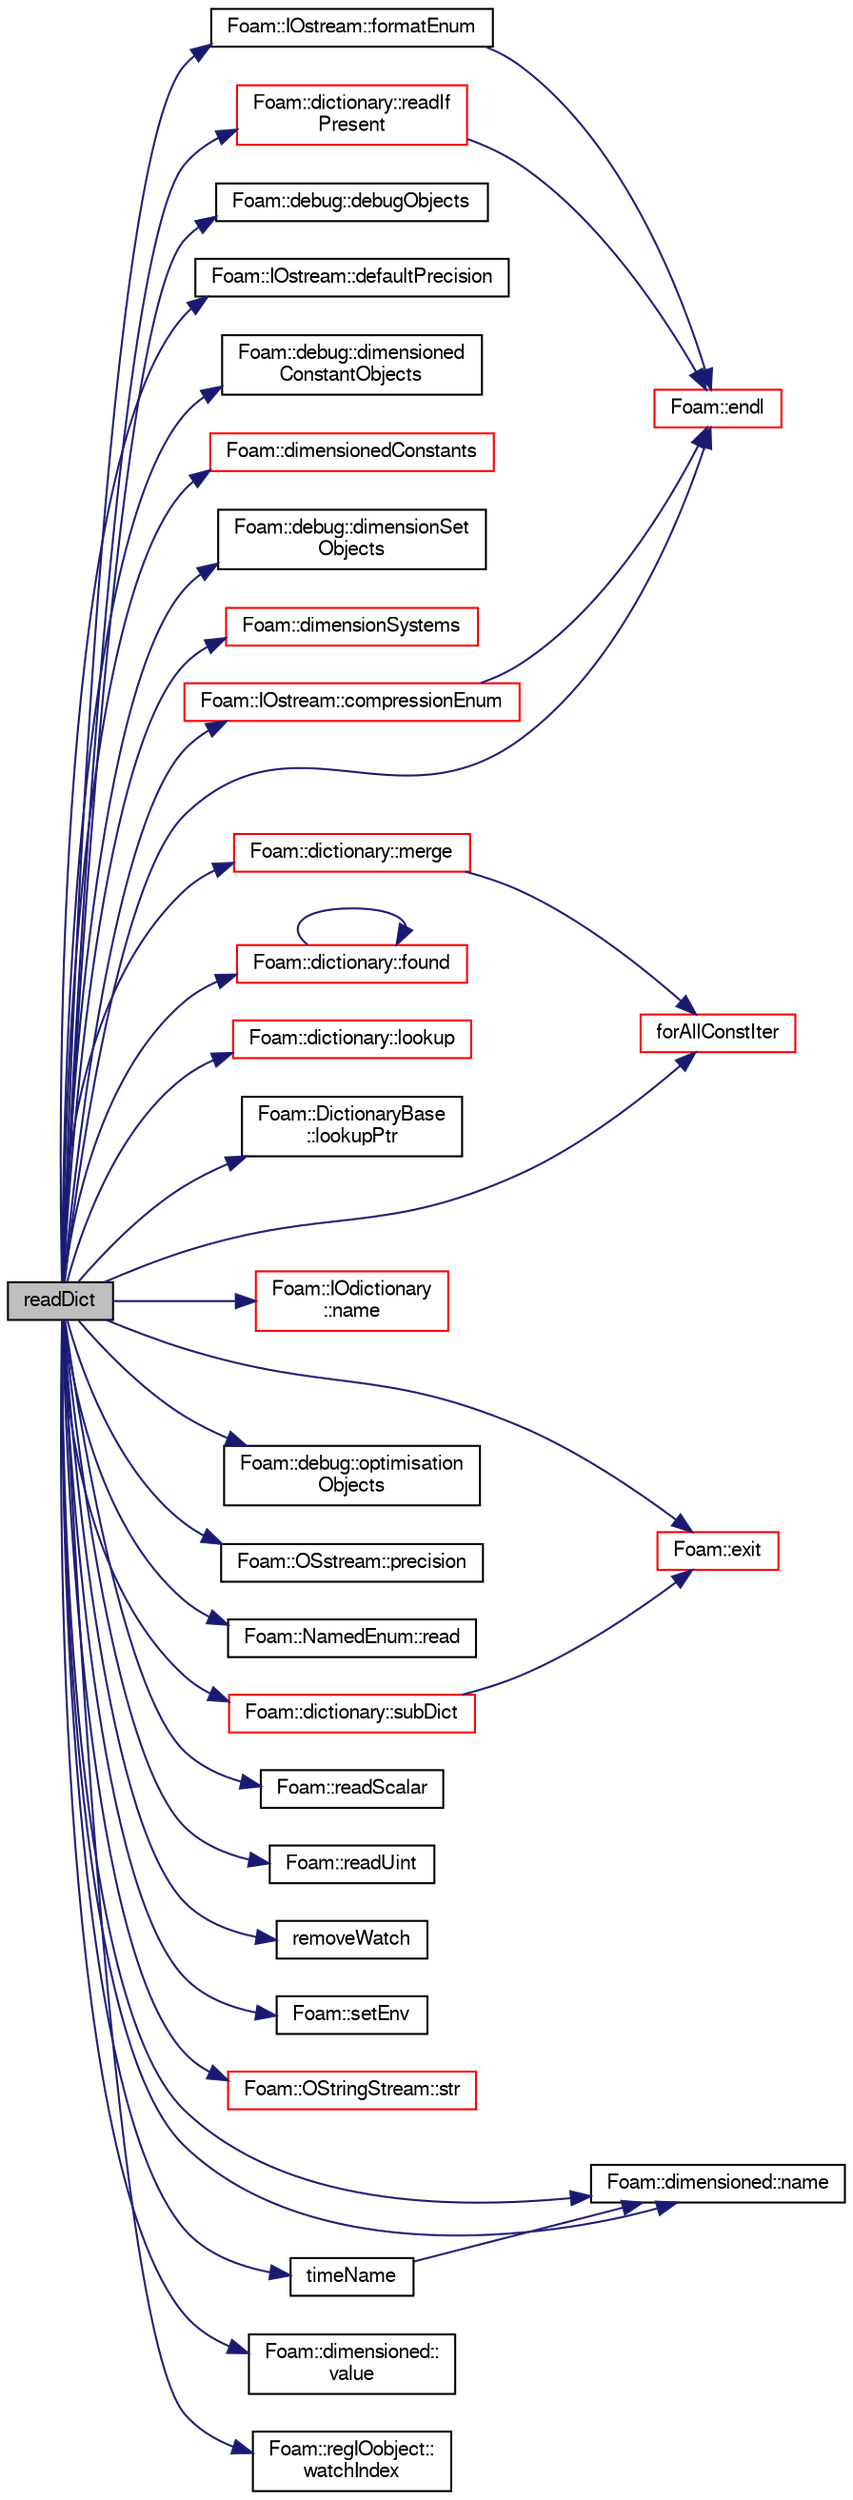 digraph "readDict"
{
  bgcolor="transparent";
  edge [fontname="FreeSans",fontsize="10",labelfontname="FreeSans",labelfontsize="10"];
  node [fontname="FreeSans",fontsize="10",shape=record];
  rankdir="LR";
  Node2122 [label="readDict",height=0.2,width=0.4,color="black", fillcolor="grey75", style="filled", fontcolor="black"];
  Node2122 -> Node2123 [color="midnightblue",fontsize="10",style="solid",fontname="FreeSans"];
  Node2123 [label="Foam::IOstream::compressionEnum",height=0.2,width=0.4,color="red",URL="$a26226.html#af210ddb71f4235fd1d2233e1f7e49bab",tooltip="Return compression of given compression name. "];
  Node2123 -> Node2124 [color="midnightblue",fontsize="10",style="solid",fontname="FreeSans"];
  Node2124 [label="Foam::endl",height=0.2,width=0.4,color="red",URL="$a21124.html#a2db8fe02a0d3909e9351bb4275b23ce4",tooltip="Add newline and flush stream. "];
  Node2122 -> Node2127 [color="midnightblue",fontsize="10",style="solid",fontname="FreeSans"];
  Node2127 [label="Foam::debug::debugObjects",height=0.2,width=0.4,color="black",URL="$a21163.html#ac9e85bdf299b2c8e49d4e83a9515c6fb",tooltip="Get access to registered debug switch objects. "];
  Node2122 -> Node2128 [color="midnightblue",fontsize="10",style="solid",fontname="FreeSans"];
  Node2128 [label="Foam::IOstream::defaultPrecision",height=0.2,width=0.4,color="black",URL="$a26226.html#a90f508fef73438f120430ecacd3a603b",tooltip="Return the default precision. "];
  Node2122 -> Node2129 [color="midnightblue",fontsize="10",style="solid",fontname="FreeSans"];
  Node2129 [label="Foam::debug::dimensioned\lConstantObjects",height=0.2,width=0.4,color="black",URL="$a21163.html#a5a78fd8d00bb67803f002f7bbfdc413b",tooltip="Get access to registered dimensionedConstant switch objects. "];
  Node2122 -> Node2130 [color="midnightblue",fontsize="10",style="solid",fontname="FreeSans"];
  Node2130 [label="Foam::dimensionedConstants",height=0.2,width=0.4,color="red",URL="$a21124.html#ac102b63ae781cfc594a265de42eced84"];
  Node2122 -> Node2408 [color="midnightblue",fontsize="10",style="solid",fontname="FreeSans"];
  Node2408 [label="Foam::debug::dimensionSet\lObjects",height=0.2,width=0.4,color="black",URL="$a21163.html#a439d58aac6829ddec7e162ad6910f42d",tooltip="Get access to registered dimensionSets switch objects. "];
  Node2122 -> Node2409 [color="midnightblue",fontsize="10",style="solid",fontname="FreeSans"];
  Node2409 [label="Foam::dimensionSystems",height=0.2,width=0.4,color="red",URL="$a21124.html#adda21e768924132a24733974cbbdb04a",tooltip="Top level dictionary. "];
  Node2122 -> Node2124 [color="midnightblue",fontsize="10",style="solid",fontname="FreeSans"];
  Node2122 -> Node2136 [color="midnightblue",fontsize="10",style="solid",fontname="FreeSans"];
  Node2136 [label="Foam::exit",height=0.2,width=0.4,color="red",URL="$a21124.html#a06ca7250d8e89caf05243ec094843642"];
  Node2122 -> Node2183 [color="midnightblue",fontsize="10",style="solid",fontname="FreeSans"];
  Node2183 [label="forAllConstIter",height=0.2,width=0.4,color="red",URL="$a38141.html#ae21e2836509b0fa7f7cedf6493b11b09"];
  Node2122 -> Node2411 [color="midnightblue",fontsize="10",style="solid",fontname="FreeSans"];
  Node2411 [label="Foam::IOstream::formatEnum",height=0.2,width=0.4,color="black",URL="$a26226.html#a985ea14965e6cded001a3324f78be783",tooltip="Return stream format of given format name. "];
  Node2411 -> Node2124 [color="midnightblue",fontsize="10",style="solid",fontname="FreeSans"];
  Node2122 -> Node2132 [color="midnightblue",fontsize="10",style="solid",fontname="FreeSans"];
  Node2132 [label="Foam::dictionary::found",height=0.2,width=0.4,color="red",URL="$a26014.html#adcd3d5d43253006ef145e56b43025d28",tooltip="Search dictionary for given keyword. "];
  Node2132 -> Node2132 [color="midnightblue",fontsize="10",style="solid",fontname="FreeSans"];
  Node2122 -> Node2134 [color="midnightblue",fontsize="10",style="solid",fontname="FreeSans"];
  Node2134 [label="Foam::dictionary::lookup",height=0.2,width=0.4,color="red",URL="$a26014.html#a6a0727fa523e48977e27348663def509",tooltip="Find and return an entry data stream. "];
  Node2122 -> Node2412 [color="midnightblue",fontsize="10",style="solid",fontname="FreeSans"];
  Node2412 [label="Foam::DictionaryBase\l::lookupPtr",height=0.2,width=0.4,color="black",URL="$a25670.html#ab01c63c55a0fccd0de22cd0e55516fa4",tooltip="Find and return an entry if present, otherwise return NULL. "];
  Node2122 -> Node2413 [color="midnightblue",fontsize="10",style="solid",fontname="FreeSans"];
  Node2413 [label="Foam::dictionary::merge",height=0.2,width=0.4,color="red",URL="$a26014.html#af56b3a0b0e4fe1a730c36904c24bbf25",tooltip="Merge entries from the given dictionary. "];
  Node2413 -> Node2183 [color="midnightblue",fontsize="10",style="solid",fontname="FreeSans"];
  Node2122 -> Node2416 [color="midnightblue",fontsize="10",style="solid",fontname="FreeSans"];
  Node2416 [label="Foam::IOdictionary\l::name",height=0.2,width=0.4,color="red",URL="$a26158.html#ade4113569ef0db70665fded275a5e38e",tooltip="Name function is needed to disambiguate those inherited. "];
  Node2122 -> Node2189 [color="midnightblue",fontsize="10",style="solid",fontname="FreeSans"];
  Node2189 [label="Foam::dimensioned::name",height=0.2,width=0.4,color="black",URL="$a26366.html#ade4113569ef0db70665fded275a5e38e",tooltip="Return const reference to name. "];
  Node2122 -> Node2189 [color="midnightblue",fontsize="10",style="solid",fontname="FreeSans"];
  Node2122 -> Node2417 [color="midnightblue",fontsize="10",style="solid",fontname="FreeSans"];
  Node2417 [label="Foam::debug::optimisation\lObjects",height=0.2,width=0.4,color="black",URL="$a21163.html#aaba13b05db0626547ed9290d3e608f83",tooltip="Get access to registered optimisation switch objects. "];
  Node2122 -> Node2418 [color="midnightblue",fontsize="10",style="solid",fontname="FreeSans"];
  Node2418 [label="Foam::OSstream::precision",height=0.2,width=0.4,color="black",URL="$a26290.html#a74bc37758ffb63d86025a0ca596e9039",tooltip="Get precision of output field. "];
  Node2122 -> Node2419 [color="midnightblue",fontsize="10",style="solid",fontname="FreeSans"];
  Node2419 [label="Foam::NamedEnum::read",height=0.2,width=0.4,color="black",URL="$a25998.html#a23940971225b67efe40f10dda5d9f201",tooltip="Read a word from Istream and return the corresponding. "];
  Node2122 -> Node2420 [color="midnightblue",fontsize="10",style="solid",fontname="FreeSans"];
  Node2420 [label="Foam::dictionary::readIf\lPresent",height=0.2,width=0.4,color="red",URL="$a26014.html#ad4bd008e6ee208313f2c3a963ee1170d",tooltip="Find an entry if present, and assign to T. "];
  Node2420 -> Node2124 [color="midnightblue",fontsize="10",style="solid",fontname="FreeSans"];
  Node2122 -> Node2393 [color="midnightblue",fontsize="10",style="solid",fontname="FreeSans"];
  Node2393 [label="Foam::readScalar",height=0.2,width=0.4,color="black",URL="$a21124.html#a828d57f6d9b9806c086a3f840a147115",tooltip="Read whole of buf as a scalar. Return true if succesful. "];
  Node2122 -> Node2421 [color="midnightblue",fontsize="10",style="solid",fontname="FreeSans"];
  Node2421 [label="Foam::readUint",height=0.2,width=0.4,color="black",URL="$a21124.html#a9e8cf03a0faab3713f0bd348e6b40b1a"];
  Node2122 -> Node2422 [color="midnightblue",fontsize="10",style="solid",fontname="FreeSans"];
  Node2422 [label="removeWatch",height=0.2,width=0.4,color="black",URL="$a26350.html#a581097aaf2c5fa5dfda4ed12f932749a",tooltip="Remove watch on a file (using handle) "];
  Node2122 -> Node2406 [color="midnightblue",fontsize="10",style="solid",fontname="FreeSans"];
  Node2406 [label="Foam::setEnv",height=0.2,width=0.4,color="black",URL="$a21124.html#a0cc74ccdbac73015b52fc2886eed0ac2",tooltip="Set an environment variable. "];
  Node2122 -> Node2148 [color="midnightblue",fontsize="10",style="solid",fontname="FreeSans"];
  Node2148 [label="Foam::OStringStream::str",height=0.2,width=0.4,color="red",URL="$a26302.html#ae403f14d61d9789a749ee28fc10a50a9",tooltip="Return the string. "];
  Node2122 -> Node2398 [color="midnightblue",fontsize="10",style="solid",fontname="FreeSans"];
  Node2398 [label="Foam::dictionary::subDict",height=0.2,width=0.4,color="red",URL="$a26014.html#aaa26b5f2da6aff5a6a59af5407f1bf59",tooltip="Find and return a sub-dictionary. "];
  Node2398 -> Node2136 [color="midnightblue",fontsize="10",style="solid",fontname="FreeSans"];
  Node2122 -> Node2369 [color="midnightblue",fontsize="10",style="solid",fontname="FreeSans"];
  Node2369 [label="timeName",height=0.2,width=0.4,color="black",URL="$a26350.html#a90eec0cafc50ed7b6fbbfffe2c5df974",tooltip="Return current time name. "];
  Node2369 -> Node2189 [color="midnightblue",fontsize="10",style="solid",fontname="FreeSans"];
  Node2122 -> Node2348 [color="midnightblue",fontsize="10",style="solid",fontname="FreeSans"];
  Node2348 [label="Foam::dimensioned::\lvalue",height=0.2,width=0.4,color="black",URL="$a26366.html#a7948200a26c85fc3a83ffa510a91d668",tooltip="Return const reference to value. "];
  Node2122 -> Node2423 [color="midnightblue",fontsize="10",style="solid",fontname="FreeSans"];
  Node2423 [label="Foam::regIOobject::\lwatchIndex",height=0.2,width=0.4,color="black",URL="$a26334.html#a4f921bed14613e8f68eb2072f14dbd28",tooltip="Return file-monitoring handle. "];
}

